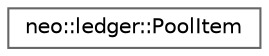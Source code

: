 digraph "Graphical Class Hierarchy"
{
 // LATEX_PDF_SIZE
  bgcolor="transparent";
  edge [fontname=Helvetica,fontsize=10,labelfontname=Helvetica,labelfontsize=10];
  node [fontname=Helvetica,fontsize=10,shape=box,height=0.2,width=0.4];
  rankdir="LR";
  Node0 [id="Node000000",label="neo::ledger::PoolItem",height=0.2,width=0.4,color="grey40", fillcolor="white", style="filled",URL="$classneo_1_1ledger_1_1_pool_item.html",tooltip="Represents an item in the memory pool."];
}
